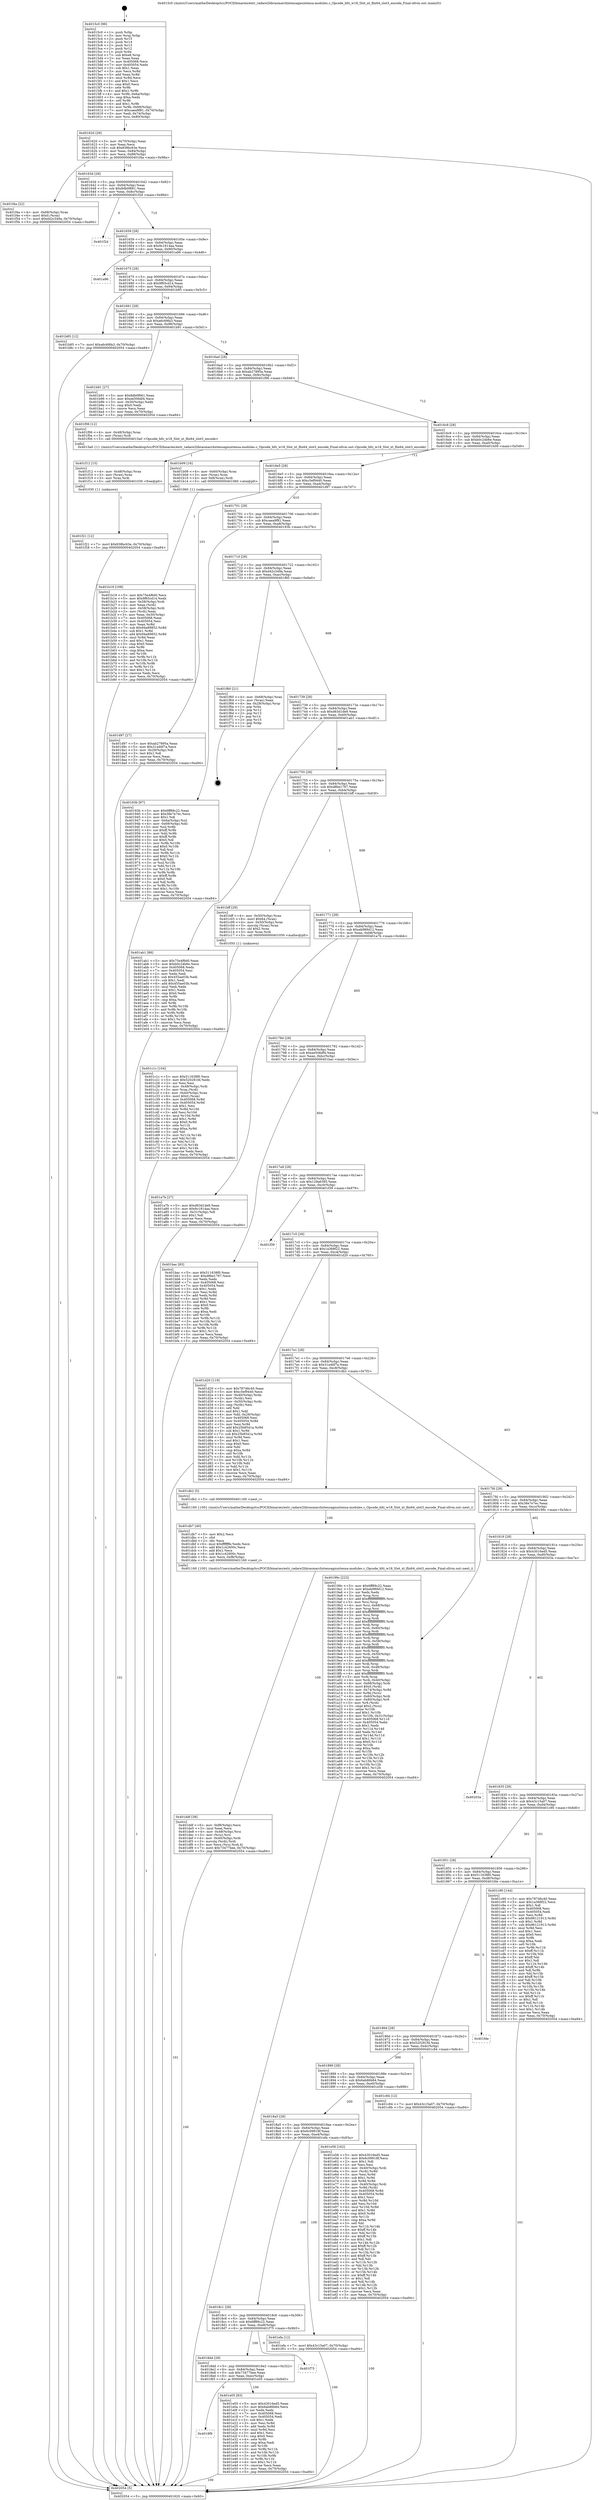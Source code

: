digraph "0x4015c0" {
  label = "0x4015c0 (/mnt/c/Users/mathe/Desktop/tcc/POCII/binaries/extr_radare2librasmarchxtensagnuxtensa-modules.c_Opcode_blti_w18_Slot_xt_flix64_slot3_encode_Final-ollvm.out::main(0))"
  labelloc = "t"
  node[shape=record]

  Entry [label="",width=0.3,height=0.3,shape=circle,fillcolor=black,style=filled]
  "0x401620" [label="{
     0x401620 [29]\l
     | [instrs]\l
     &nbsp;&nbsp;0x401620 \<+3\>: mov -0x70(%rbp),%eax\l
     &nbsp;&nbsp;0x401623 \<+2\>: mov %eax,%ecx\l
     &nbsp;&nbsp;0x401625 \<+6\>: sub $0x838bc63e,%ecx\l
     &nbsp;&nbsp;0x40162b \<+6\>: mov %eax,-0x84(%rbp)\l
     &nbsp;&nbsp;0x401631 \<+6\>: mov %ecx,-0x88(%rbp)\l
     &nbsp;&nbsp;0x401637 \<+6\>: je 0000000000401f4a \<main+0x98a\>\l
  }"]
  "0x401f4a" [label="{
     0x401f4a [22]\l
     | [instrs]\l
     &nbsp;&nbsp;0x401f4a \<+4\>: mov -0x68(%rbp),%rax\l
     &nbsp;&nbsp;0x401f4e \<+6\>: movl $0x0,(%rax)\l
     &nbsp;&nbsp;0x401f54 \<+7\>: movl $0xd42c349a,-0x70(%rbp)\l
     &nbsp;&nbsp;0x401f5b \<+5\>: jmp 0000000000402054 \<main+0xa94\>\l
  }"]
  "0x40163d" [label="{
     0x40163d [28]\l
     | [instrs]\l
     &nbsp;&nbsp;0x40163d \<+5\>: jmp 0000000000401642 \<main+0x82\>\l
     &nbsp;&nbsp;0x401642 \<+6\>: mov -0x84(%rbp),%eax\l
     &nbsp;&nbsp;0x401648 \<+5\>: sub $0x8db0f661,%eax\l
     &nbsp;&nbsp;0x40164d \<+6\>: mov %eax,-0x8c(%rbp)\l
     &nbsp;&nbsp;0x401653 \<+6\>: je 0000000000401f2d \<main+0x96d\>\l
  }"]
  Exit [label="",width=0.3,height=0.3,shape=circle,fillcolor=black,style=filled,peripheries=2]
  "0x401f2d" [label="{
     0x401f2d\l
  }", style=dashed]
  "0x401659" [label="{
     0x401659 [28]\l
     | [instrs]\l
     &nbsp;&nbsp;0x401659 \<+5\>: jmp 000000000040165e \<main+0x9e\>\l
     &nbsp;&nbsp;0x40165e \<+6\>: mov -0x84(%rbp),%eax\l
     &nbsp;&nbsp;0x401664 \<+5\>: sub $0x9c1814aa,%eax\l
     &nbsp;&nbsp;0x401669 \<+6\>: mov %eax,-0x90(%rbp)\l
     &nbsp;&nbsp;0x40166f \<+6\>: je 0000000000401a96 \<main+0x4d6\>\l
  }"]
  "0x401f21" [label="{
     0x401f21 [12]\l
     | [instrs]\l
     &nbsp;&nbsp;0x401f21 \<+7\>: movl $0x838bc63e,-0x70(%rbp)\l
     &nbsp;&nbsp;0x401f28 \<+5\>: jmp 0000000000402054 \<main+0xa94\>\l
  }"]
  "0x401a96" [label="{
     0x401a96\l
  }", style=dashed]
  "0x401675" [label="{
     0x401675 [28]\l
     | [instrs]\l
     &nbsp;&nbsp;0x401675 \<+5\>: jmp 000000000040167a \<main+0xba\>\l
     &nbsp;&nbsp;0x40167a \<+6\>: mov -0x84(%rbp),%eax\l
     &nbsp;&nbsp;0x401680 \<+5\>: sub $0x9f65cd14,%eax\l
     &nbsp;&nbsp;0x401685 \<+6\>: mov %eax,-0x94(%rbp)\l
     &nbsp;&nbsp;0x40168b \<+6\>: je 0000000000401b85 \<main+0x5c5\>\l
  }"]
  "0x401f12" [label="{
     0x401f12 [15]\l
     | [instrs]\l
     &nbsp;&nbsp;0x401f12 \<+4\>: mov -0x48(%rbp),%rax\l
     &nbsp;&nbsp;0x401f16 \<+3\>: mov (%rax),%rax\l
     &nbsp;&nbsp;0x401f19 \<+3\>: mov %rax,%rdi\l
     &nbsp;&nbsp;0x401f1c \<+5\>: call 0000000000401030 \<free@plt\>\l
     | [calls]\l
     &nbsp;&nbsp;0x401030 \{1\} (unknown)\l
  }"]
  "0x401b85" [label="{
     0x401b85 [12]\l
     | [instrs]\l
     &nbsp;&nbsp;0x401b85 \<+7\>: movl $0xa6c69fa3,-0x70(%rbp)\l
     &nbsp;&nbsp;0x401b8c \<+5\>: jmp 0000000000402054 \<main+0xa94\>\l
  }"]
  "0x401691" [label="{
     0x401691 [28]\l
     | [instrs]\l
     &nbsp;&nbsp;0x401691 \<+5\>: jmp 0000000000401696 \<main+0xd6\>\l
     &nbsp;&nbsp;0x401696 \<+6\>: mov -0x84(%rbp),%eax\l
     &nbsp;&nbsp;0x40169c \<+5\>: sub $0xa6c69fa3,%eax\l
     &nbsp;&nbsp;0x4016a1 \<+6\>: mov %eax,-0x98(%rbp)\l
     &nbsp;&nbsp;0x4016a7 \<+6\>: je 0000000000401b91 \<main+0x5d1\>\l
  }"]
  "0x4018f9" [label="{
     0x4018f9\l
  }", style=dashed]
  "0x401b91" [label="{
     0x401b91 [27]\l
     | [instrs]\l
     &nbsp;&nbsp;0x401b91 \<+5\>: mov $0x8db0f661,%eax\l
     &nbsp;&nbsp;0x401b96 \<+5\>: mov $0xee506df4,%ecx\l
     &nbsp;&nbsp;0x401b9b \<+3\>: mov -0x30(%rbp),%edx\l
     &nbsp;&nbsp;0x401b9e \<+3\>: cmp $0x0,%edx\l
     &nbsp;&nbsp;0x401ba1 \<+3\>: cmove %ecx,%eax\l
     &nbsp;&nbsp;0x401ba4 \<+3\>: mov %eax,-0x70(%rbp)\l
     &nbsp;&nbsp;0x401ba7 \<+5\>: jmp 0000000000402054 \<main+0xa94\>\l
  }"]
  "0x4016ad" [label="{
     0x4016ad [28]\l
     | [instrs]\l
     &nbsp;&nbsp;0x4016ad \<+5\>: jmp 00000000004016b2 \<main+0xf2\>\l
     &nbsp;&nbsp;0x4016b2 \<+6\>: mov -0x84(%rbp),%eax\l
     &nbsp;&nbsp;0x4016b8 \<+5\>: sub $0xab27895a,%eax\l
     &nbsp;&nbsp;0x4016bd \<+6\>: mov %eax,-0x9c(%rbp)\l
     &nbsp;&nbsp;0x4016c3 \<+6\>: je 0000000000401f06 \<main+0x946\>\l
  }"]
  "0x401e05" [label="{
     0x401e05 [83]\l
     | [instrs]\l
     &nbsp;&nbsp;0x401e05 \<+5\>: mov $0x43016ed5,%eax\l
     &nbsp;&nbsp;0x401e0a \<+5\>: mov $0x6ab86b84,%ecx\l
     &nbsp;&nbsp;0x401e0f \<+2\>: xor %edx,%edx\l
     &nbsp;&nbsp;0x401e11 \<+7\>: mov 0x405068,%esi\l
     &nbsp;&nbsp;0x401e18 \<+7\>: mov 0x405054,%edi\l
     &nbsp;&nbsp;0x401e1f \<+3\>: sub $0x1,%edx\l
     &nbsp;&nbsp;0x401e22 \<+3\>: mov %esi,%r8d\l
     &nbsp;&nbsp;0x401e25 \<+3\>: add %edx,%r8d\l
     &nbsp;&nbsp;0x401e28 \<+4\>: imul %r8d,%esi\l
     &nbsp;&nbsp;0x401e2c \<+3\>: and $0x1,%esi\l
     &nbsp;&nbsp;0x401e2f \<+3\>: cmp $0x0,%esi\l
     &nbsp;&nbsp;0x401e32 \<+4\>: sete %r9b\l
     &nbsp;&nbsp;0x401e36 \<+3\>: cmp $0xa,%edi\l
     &nbsp;&nbsp;0x401e39 \<+4\>: setl %r10b\l
     &nbsp;&nbsp;0x401e3d \<+3\>: mov %r9b,%r11b\l
     &nbsp;&nbsp;0x401e40 \<+3\>: and %r10b,%r11b\l
     &nbsp;&nbsp;0x401e43 \<+3\>: xor %r10b,%r9b\l
     &nbsp;&nbsp;0x401e46 \<+3\>: or %r9b,%r11b\l
     &nbsp;&nbsp;0x401e49 \<+4\>: test $0x1,%r11b\l
     &nbsp;&nbsp;0x401e4d \<+3\>: cmovne %ecx,%eax\l
     &nbsp;&nbsp;0x401e50 \<+3\>: mov %eax,-0x70(%rbp)\l
     &nbsp;&nbsp;0x401e53 \<+5\>: jmp 0000000000402054 \<main+0xa94\>\l
  }"]
  "0x401f06" [label="{
     0x401f06 [12]\l
     | [instrs]\l
     &nbsp;&nbsp;0x401f06 \<+4\>: mov -0x48(%rbp),%rax\l
     &nbsp;&nbsp;0x401f0a \<+3\>: mov (%rax),%rdi\l
     &nbsp;&nbsp;0x401f0d \<+5\>: call 00000000004015a0 \<Opcode_blti_w18_Slot_xt_flix64_slot3_encode\>\l
     | [calls]\l
     &nbsp;&nbsp;0x4015a0 \{1\} (/mnt/c/Users/mathe/Desktop/tcc/POCII/binaries/extr_radare2librasmarchxtensagnuxtensa-modules.c_Opcode_blti_w18_Slot_xt_flix64_slot3_encode_Final-ollvm.out::Opcode_blti_w18_Slot_xt_flix64_slot3_encode)\l
  }"]
  "0x4016c9" [label="{
     0x4016c9 [28]\l
     | [instrs]\l
     &nbsp;&nbsp;0x4016c9 \<+5\>: jmp 00000000004016ce \<main+0x10e\>\l
     &nbsp;&nbsp;0x4016ce \<+6\>: mov -0x84(%rbp),%eax\l
     &nbsp;&nbsp;0x4016d4 \<+5\>: sub $0xb0c24b6e,%eax\l
     &nbsp;&nbsp;0x4016d9 \<+6\>: mov %eax,-0xa0(%rbp)\l
     &nbsp;&nbsp;0x4016df \<+6\>: je 0000000000401b09 \<main+0x549\>\l
  }"]
  "0x4018dd" [label="{
     0x4018dd [28]\l
     | [instrs]\l
     &nbsp;&nbsp;0x4018dd \<+5\>: jmp 00000000004018e2 \<main+0x322\>\l
     &nbsp;&nbsp;0x4018e2 \<+6\>: mov -0x84(%rbp),%eax\l
     &nbsp;&nbsp;0x4018e8 \<+5\>: sub $0x73477bee,%eax\l
     &nbsp;&nbsp;0x4018ed \<+6\>: mov %eax,-0xec(%rbp)\l
     &nbsp;&nbsp;0x4018f3 \<+6\>: je 0000000000401e05 \<main+0x845\>\l
  }"]
  "0x401b09" [label="{
     0x401b09 [16]\l
     | [instrs]\l
     &nbsp;&nbsp;0x401b09 \<+4\>: mov -0x60(%rbp),%rax\l
     &nbsp;&nbsp;0x401b0d \<+3\>: mov (%rax),%rax\l
     &nbsp;&nbsp;0x401b10 \<+4\>: mov 0x8(%rax),%rdi\l
     &nbsp;&nbsp;0x401b14 \<+5\>: call 0000000000401060 \<atoi@plt\>\l
     | [calls]\l
     &nbsp;&nbsp;0x401060 \{1\} (unknown)\l
  }"]
  "0x4016e5" [label="{
     0x4016e5 [28]\l
     | [instrs]\l
     &nbsp;&nbsp;0x4016e5 \<+5\>: jmp 00000000004016ea \<main+0x12a\>\l
     &nbsp;&nbsp;0x4016ea \<+6\>: mov -0x84(%rbp),%eax\l
     &nbsp;&nbsp;0x4016f0 \<+5\>: sub $0xc5ef9440,%eax\l
     &nbsp;&nbsp;0x4016f5 \<+6\>: mov %eax,-0xa4(%rbp)\l
     &nbsp;&nbsp;0x4016fb \<+6\>: je 0000000000401d97 \<main+0x7d7\>\l
  }"]
  "0x401f75" [label="{
     0x401f75\l
  }", style=dashed]
  "0x401d97" [label="{
     0x401d97 [27]\l
     | [instrs]\l
     &nbsp;&nbsp;0x401d97 \<+5\>: mov $0xab27895a,%eax\l
     &nbsp;&nbsp;0x401d9c \<+5\>: mov $0x31a46f7a,%ecx\l
     &nbsp;&nbsp;0x401da1 \<+3\>: mov -0x29(%rbp),%dl\l
     &nbsp;&nbsp;0x401da4 \<+3\>: test $0x1,%dl\l
     &nbsp;&nbsp;0x401da7 \<+3\>: cmovne %ecx,%eax\l
     &nbsp;&nbsp;0x401daa \<+3\>: mov %eax,-0x70(%rbp)\l
     &nbsp;&nbsp;0x401dad \<+5\>: jmp 0000000000402054 \<main+0xa94\>\l
  }"]
  "0x401701" [label="{
     0x401701 [28]\l
     | [instrs]\l
     &nbsp;&nbsp;0x401701 \<+5\>: jmp 0000000000401706 \<main+0x146\>\l
     &nbsp;&nbsp;0x401706 \<+6\>: mov -0x84(%rbp),%eax\l
     &nbsp;&nbsp;0x40170c \<+5\>: sub $0xcaea9f81,%eax\l
     &nbsp;&nbsp;0x401711 \<+6\>: mov %eax,-0xa8(%rbp)\l
     &nbsp;&nbsp;0x401717 \<+6\>: je 000000000040193b \<main+0x37b\>\l
  }"]
  "0x4018c1" [label="{
     0x4018c1 [28]\l
     | [instrs]\l
     &nbsp;&nbsp;0x4018c1 \<+5\>: jmp 00000000004018c6 \<main+0x306\>\l
     &nbsp;&nbsp;0x4018c6 \<+6\>: mov -0x84(%rbp),%eax\l
     &nbsp;&nbsp;0x4018cc \<+5\>: sub $0x6ff89c22,%eax\l
     &nbsp;&nbsp;0x4018d1 \<+6\>: mov %eax,-0xe8(%rbp)\l
     &nbsp;&nbsp;0x4018d7 \<+6\>: je 0000000000401f75 \<main+0x9b5\>\l
  }"]
  "0x40193b" [label="{
     0x40193b [97]\l
     | [instrs]\l
     &nbsp;&nbsp;0x40193b \<+5\>: mov $0x6ff89c22,%eax\l
     &nbsp;&nbsp;0x401940 \<+5\>: mov $0x38e7e7ec,%ecx\l
     &nbsp;&nbsp;0x401945 \<+2\>: mov $0x1,%dl\l
     &nbsp;&nbsp;0x401947 \<+4\>: mov -0x6a(%rbp),%sil\l
     &nbsp;&nbsp;0x40194b \<+4\>: mov -0x69(%rbp),%dil\l
     &nbsp;&nbsp;0x40194f \<+3\>: mov %sil,%r8b\l
     &nbsp;&nbsp;0x401952 \<+4\>: xor $0xff,%r8b\l
     &nbsp;&nbsp;0x401956 \<+3\>: mov %dil,%r9b\l
     &nbsp;&nbsp;0x401959 \<+4\>: xor $0xff,%r9b\l
     &nbsp;&nbsp;0x40195d \<+3\>: xor $0x0,%dl\l
     &nbsp;&nbsp;0x401960 \<+3\>: mov %r8b,%r10b\l
     &nbsp;&nbsp;0x401963 \<+4\>: and $0x0,%r10b\l
     &nbsp;&nbsp;0x401967 \<+3\>: and %dl,%sil\l
     &nbsp;&nbsp;0x40196a \<+3\>: mov %r9b,%r11b\l
     &nbsp;&nbsp;0x40196d \<+4\>: and $0x0,%r11b\l
     &nbsp;&nbsp;0x401971 \<+3\>: and %dl,%dil\l
     &nbsp;&nbsp;0x401974 \<+3\>: or %sil,%r10b\l
     &nbsp;&nbsp;0x401977 \<+3\>: or %dil,%r11b\l
     &nbsp;&nbsp;0x40197a \<+3\>: xor %r11b,%r10b\l
     &nbsp;&nbsp;0x40197d \<+3\>: or %r9b,%r8b\l
     &nbsp;&nbsp;0x401980 \<+4\>: xor $0xff,%r8b\l
     &nbsp;&nbsp;0x401984 \<+3\>: or $0x0,%dl\l
     &nbsp;&nbsp;0x401987 \<+3\>: and %dl,%r8b\l
     &nbsp;&nbsp;0x40198a \<+3\>: or %r8b,%r10b\l
     &nbsp;&nbsp;0x40198d \<+4\>: test $0x1,%r10b\l
     &nbsp;&nbsp;0x401991 \<+3\>: cmovne %ecx,%eax\l
     &nbsp;&nbsp;0x401994 \<+3\>: mov %eax,-0x70(%rbp)\l
     &nbsp;&nbsp;0x401997 \<+5\>: jmp 0000000000402054 \<main+0xa94\>\l
  }"]
  "0x40171d" [label="{
     0x40171d [28]\l
     | [instrs]\l
     &nbsp;&nbsp;0x40171d \<+5\>: jmp 0000000000401722 \<main+0x162\>\l
     &nbsp;&nbsp;0x401722 \<+6\>: mov -0x84(%rbp),%eax\l
     &nbsp;&nbsp;0x401728 \<+5\>: sub $0xd42c349a,%eax\l
     &nbsp;&nbsp;0x40172d \<+6\>: mov %eax,-0xac(%rbp)\l
     &nbsp;&nbsp;0x401733 \<+6\>: je 0000000000401f60 \<main+0x9a0\>\l
  }"]
  "0x402054" [label="{
     0x402054 [5]\l
     | [instrs]\l
     &nbsp;&nbsp;0x402054 \<+5\>: jmp 0000000000401620 \<main+0x60\>\l
  }"]
  "0x4015c0" [label="{
     0x4015c0 [96]\l
     | [instrs]\l
     &nbsp;&nbsp;0x4015c0 \<+1\>: push %rbp\l
     &nbsp;&nbsp;0x4015c1 \<+3\>: mov %rsp,%rbp\l
     &nbsp;&nbsp;0x4015c4 \<+2\>: push %r15\l
     &nbsp;&nbsp;0x4015c6 \<+2\>: push %r14\l
     &nbsp;&nbsp;0x4015c8 \<+2\>: push %r13\l
     &nbsp;&nbsp;0x4015ca \<+2\>: push %r12\l
     &nbsp;&nbsp;0x4015cc \<+1\>: push %rbx\l
     &nbsp;&nbsp;0x4015cd \<+7\>: sub $0xe8,%rsp\l
     &nbsp;&nbsp;0x4015d4 \<+2\>: xor %eax,%eax\l
     &nbsp;&nbsp;0x4015d6 \<+7\>: mov 0x405068,%ecx\l
     &nbsp;&nbsp;0x4015dd \<+7\>: mov 0x405054,%edx\l
     &nbsp;&nbsp;0x4015e4 \<+3\>: sub $0x1,%eax\l
     &nbsp;&nbsp;0x4015e7 \<+3\>: mov %ecx,%r8d\l
     &nbsp;&nbsp;0x4015ea \<+3\>: add %eax,%r8d\l
     &nbsp;&nbsp;0x4015ed \<+4\>: imul %r8d,%ecx\l
     &nbsp;&nbsp;0x4015f1 \<+3\>: and $0x1,%ecx\l
     &nbsp;&nbsp;0x4015f4 \<+3\>: cmp $0x0,%ecx\l
     &nbsp;&nbsp;0x4015f7 \<+4\>: sete %r9b\l
     &nbsp;&nbsp;0x4015fb \<+4\>: and $0x1,%r9b\l
     &nbsp;&nbsp;0x4015ff \<+4\>: mov %r9b,-0x6a(%rbp)\l
     &nbsp;&nbsp;0x401603 \<+3\>: cmp $0xa,%edx\l
     &nbsp;&nbsp;0x401606 \<+4\>: setl %r9b\l
     &nbsp;&nbsp;0x40160a \<+4\>: and $0x1,%r9b\l
     &nbsp;&nbsp;0x40160e \<+4\>: mov %r9b,-0x69(%rbp)\l
     &nbsp;&nbsp;0x401612 \<+7\>: movl $0xcaea9f81,-0x70(%rbp)\l
     &nbsp;&nbsp;0x401619 \<+3\>: mov %edi,-0x74(%rbp)\l
     &nbsp;&nbsp;0x40161c \<+4\>: mov %rsi,-0x80(%rbp)\l
  }"]
  "0x401efa" [label="{
     0x401efa [12]\l
     | [instrs]\l
     &nbsp;&nbsp;0x401efa \<+7\>: movl $0x43c15a07,-0x70(%rbp)\l
     &nbsp;&nbsp;0x401f01 \<+5\>: jmp 0000000000402054 \<main+0xa94\>\l
  }"]
  "0x401f60" [label="{
     0x401f60 [21]\l
     | [instrs]\l
     &nbsp;&nbsp;0x401f60 \<+4\>: mov -0x68(%rbp),%rax\l
     &nbsp;&nbsp;0x401f64 \<+2\>: mov (%rax),%eax\l
     &nbsp;&nbsp;0x401f66 \<+4\>: lea -0x28(%rbp),%rsp\l
     &nbsp;&nbsp;0x401f6a \<+1\>: pop %rbx\l
     &nbsp;&nbsp;0x401f6b \<+2\>: pop %r12\l
     &nbsp;&nbsp;0x401f6d \<+2\>: pop %r13\l
     &nbsp;&nbsp;0x401f6f \<+2\>: pop %r14\l
     &nbsp;&nbsp;0x401f71 \<+2\>: pop %r15\l
     &nbsp;&nbsp;0x401f73 \<+1\>: pop %rbp\l
     &nbsp;&nbsp;0x401f74 \<+1\>: ret\l
  }"]
  "0x401739" [label="{
     0x401739 [28]\l
     | [instrs]\l
     &nbsp;&nbsp;0x401739 \<+5\>: jmp 000000000040173e \<main+0x17e\>\l
     &nbsp;&nbsp;0x40173e \<+6\>: mov -0x84(%rbp),%eax\l
     &nbsp;&nbsp;0x401744 \<+5\>: sub $0xd63d1de9,%eax\l
     &nbsp;&nbsp;0x401749 \<+6\>: mov %eax,-0xb0(%rbp)\l
     &nbsp;&nbsp;0x40174f \<+6\>: je 0000000000401ab1 \<main+0x4f1\>\l
  }"]
  "0x4018a5" [label="{
     0x4018a5 [28]\l
     | [instrs]\l
     &nbsp;&nbsp;0x4018a5 \<+5\>: jmp 00000000004018aa \<main+0x2ea\>\l
     &nbsp;&nbsp;0x4018aa \<+6\>: mov -0x84(%rbp),%eax\l
     &nbsp;&nbsp;0x4018b0 \<+5\>: sub $0x6c09918f,%eax\l
     &nbsp;&nbsp;0x4018b5 \<+6\>: mov %eax,-0xe4(%rbp)\l
     &nbsp;&nbsp;0x4018bb \<+6\>: je 0000000000401efa \<main+0x93a\>\l
  }"]
  "0x401ab1" [label="{
     0x401ab1 [88]\l
     | [instrs]\l
     &nbsp;&nbsp;0x401ab1 \<+5\>: mov $0x75e4f6d0,%eax\l
     &nbsp;&nbsp;0x401ab6 \<+5\>: mov $0xb0c24b6e,%ecx\l
     &nbsp;&nbsp;0x401abb \<+7\>: mov 0x405068,%edx\l
     &nbsp;&nbsp;0x401ac2 \<+7\>: mov 0x405054,%esi\l
     &nbsp;&nbsp;0x401ac9 \<+2\>: mov %edx,%edi\l
     &nbsp;&nbsp;0x401acb \<+6\>: sub $0x455ae03b,%edi\l
     &nbsp;&nbsp;0x401ad1 \<+3\>: sub $0x1,%edi\l
     &nbsp;&nbsp;0x401ad4 \<+6\>: add $0x455ae03b,%edi\l
     &nbsp;&nbsp;0x401ada \<+3\>: imul %edi,%edx\l
     &nbsp;&nbsp;0x401add \<+3\>: and $0x1,%edx\l
     &nbsp;&nbsp;0x401ae0 \<+3\>: cmp $0x0,%edx\l
     &nbsp;&nbsp;0x401ae3 \<+4\>: sete %r8b\l
     &nbsp;&nbsp;0x401ae7 \<+3\>: cmp $0xa,%esi\l
     &nbsp;&nbsp;0x401aea \<+4\>: setl %r9b\l
     &nbsp;&nbsp;0x401aee \<+3\>: mov %r8b,%r10b\l
     &nbsp;&nbsp;0x401af1 \<+3\>: and %r9b,%r10b\l
     &nbsp;&nbsp;0x401af4 \<+3\>: xor %r9b,%r8b\l
     &nbsp;&nbsp;0x401af7 \<+3\>: or %r8b,%r10b\l
     &nbsp;&nbsp;0x401afa \<+4\>: test $0x1,%r10b\l
     &nbsp;&nbsp;0x401afe \<+3\>: cmovne %ecx,%eax\l
     &nbsp;&nbsp;0x401b01 \<+3\>: mov %eax,-0x70(%rbp)\l
     &nbsp;&nbsp;0x401b04 \<+5\>: jmp 0000000000402054 \<main+0xa94\>\l
  }"]
  "0x401755" [label="{
     0x401755 [28]\l
     | [instrs]\l
     &nbsp;&nbsp;0x401755 \<+5\>: jmp 000000000040175a \<main+0x19a\>\l
     &nbsp;&nbsp;0x40175a \<+6\>: mov -0x84(%rbp),%eax\l
     &nbsp;&nbsp;0x401760 \<+5\>: sub $0xd8be1767,%eax\l
     &nbsp;&nbsp;0x401765 \<+6\>: mov %eax,-0xb4(%rbp)\l
     &nbsp;&nbsp;0x40176b \<+6\>: je 0000000000401bff \<main+0x63f\>\l
  }"]
  "0x401e58" [label="{
     0x401e58 [162]\l
     | [instrs]\l
     &nbsp;&nbsp;0x401e58 \<+5\>: mov $0x43016ed5,%eax\l
     &nbsp;&nbsp;0x401e5d \<+5\>: mov $0x6c09918f,%ecx\l
     &nbsp;&nbsp;0x401e62 \<+2\>: mov $0x1,%dl\l
     &nbsp;&nbsp;0x401e64 \<+2\>: xor %esi,%esi\l
     &nbsp;&nbsp;0x401e66 \<+4\>: mov -0x40(%rbp),%rdi\l
     &nbsp;&nbsp;0x401e6a \<+3\>: mov (%rdi),%r8d\l
     &nbsp;&nbsp;0x401e6d \<+3\>: mov %esi,%r9d\l
     &nbsp;&nbsp;0x401e70 \<+4\>: sub $0x1,%r9d\l
     &nbsp;&nbsp;0x401e74 \<+3\>: sub %r9d,%r8d\l
     &nbsp;&nbsp;0x401e77 \<+4\>: mov -0x40(%rbp),%rdi\l
     &nbsp;&nbsp;0x401e7b \<+3\>: mov %r8d,(%rdi)\l
     &nbsp;&nbsp;0x401e7e \<+8\>: mov 0x405068,%r8d\l
     &nbsp;&nbsp;0x401e86 \<+8\>: mov 0x405054,%r9d\l
     &nbsp;&nbsp;0x401e8e \<+3\>: sub $0x1,%esi\l
     &nbsp;&nbsp;0x401e91 \<+3\>: mov %r8d,%r10d\l
     &nbsp;&nbsp;0x401e94 \<+3\>: add %esi,%r10d\l
     &nbsp;&nbsp;0x401e97 \<+4\>: imul %r10d,%r8d\l
     &nbsp;&nbsp;0x401e9b \<+4\>: and $0x1,%r8d\l
     &nbsp;&nbsp;0x401e9f \<+4\>: cmp $0x0,%r8d\l
     &nbsp;&nbsp;0x401ea3 \<+4\>: sete %r11b\l
     &nbsp;&nbsp;0x401ea7 \<+4\>: cmp $0xa,%r9d\l
     &nbsp;&nbsp;0x401eab \<+3\>: setl %bl\l
     &nbsp;&nbsp;0x401eae \<+3\>: mov %r11b,%r14b\l
     &nbsp;&nbsp;0x401eb1 \<+4\>: xor $0xff,%r14b\l
     &nbsp;&nbsp;0x401eb5 \<+3\>: mov %bl,%r15b\l
     &nbsp;&nbsp;0x401eb8 \<+4\>: xor $0xff,%r15b\l
     &nbsp;&nbsp;0x401ebc \<+3\>: xor $0x1,%dl\l
     &nbsp;&nbsp;0x401ebf \<+3\>: mov %r14b,%r12b\l
     &nbsp;&nbsp;0x401ec2 \<+4\>: and $0xff,%r12b\l
     &nbsp;&nbsp;0x401ec6 \<+3\>: and %dl,%r11b\l
     &nbsp;&nbsp;0x401ec9 \<+3\>: mov %r15b,%r13b\l
     &nbsp;&nbsp;0x401ecc \<+4\>: and $0xff,%r13b\l
     &nbsp;&nbsp;0x401ed0 \<+2\>: and %dl,%bl\l
     &nbsp;&nbsp;0x401ed2 \<+3\>: or %r11b,%r12b\l
     &nbsp;&nbsp;0x401ed5 \<+3\>: or %bl,%r13b\l
     &nbsp;&nbsp;0x401ed8 \<+3\>: xor %r13b,%r12b\l
     &nbsp;&nbsp;0x401edb \<+3\>: or %r15b,%r14b\l
     &nbsp;&nbsp;0x401ede \<+4\>: xor $0xff,%r14b\l
     &nbsp;&nbsp;0x401ee2 \<+3\>: or $0x1,%dl\l
     &nbsp;&nbsp;0x401ee5 \<+3\>: and %dl,%r14b\l
     &nbsp;&nbsp;0x401ee8 \<+3\>: or %r14b,%r12b\l
     &nbsp;&nbsp;0x401eeb \<+4\>: test $0x1,%r12b\l
     &nbsp;&nbsp;0x401eef \<+3\>: cmovne %ecx,%eax\l
     &nbsp;&nbsp;0x401ef2 \<+3\>: mov %eax,-0x70(%rbp)\l
     &nbsp;&nbsp;0x401ef5 \<+5\>: jmp 0000000000402054 \<main+0xa94\>\l
  }"]
  "0x401bff" [label="{
     0x401bff [29]\l
     | [instrs]\l
     &nbsp;&nbsp;0x401bff \<+4\>: mov -0x50(%rbp),%rax\l
     &nbsp;&nbsp;0x401c03 \<+6\>: movl $0x64,(%rax)\l
     &nbsp;&nbsp;0x401c09 \<+4\>: mov -0x50(%rbp),%rax\l
     &nbsp;&nbsp;0x401c0d \<+3\>: movslq (%rax),%rax\l
     &nbsp;&nbsp;0x401c10 \<+4\>: shl $0x2,%rax\l
     &nbsp;&nbsp;0x401c14 \<+3\>: mov %rax,%rdi\l
     &nbsp;&nbsp;0x401c17 \<+5\>: call 0000000000401050 \<malloc@plt\>\l
     | [calls]\l
     &nbsp;&nbsp;0x401050 \{1\} (unknown)\l
  }"]
  "0x401771" [label="{
     0x401771 [28]\l
     | [instrs]\l
     &nbsp;&nbsp;0x401771 \<+5\>: jmp 0000000000401776 \<main+0x1b6\>\l
     &nbsp;&nbsp;0x401776 \<+6\>: mov -0x84(%rbp),%eax\l
     &nbsp;&nbsp;0x40177c \<+5\>: sub $0xeb989d12,%eax\l
     &nbsp;&nbsp;0x401781 \<+6\>: mov %eax,-0xb8(%rbp)\l
     &nbsp;&nbsp;0x401787 \<+6\>: je 0000000000401a7b \<main+0x4bb\>\l
  }"]
  "0x401ddf" [label="{
     0x401ddf [38]\l
     | [instrs]\l
     &nbsp;&nbsp;0x401ddf \<+6\>: mov -0xf8(%rbp),%ecx\l
     &nbsp;&nbsp;0x401de5 \<+3\>: imul %eax,%ecx\l
     &nbsp;&nbsp;0x401de8 \<+4\>: mov -0x48(%rbp),%rsi\l
     &nbsp;&nbsp;0x401dec \<+3\>: mov (%rsi),%rsi\l
     &nbsp;&nbsp;0x401def \<+4\>: mov -0x40(%rbp),%rdi\l
     &nbsp;&nbsp;0x401df3 \<+3\>: movslq (%rdi),%rdi\l
     &nbsp;&nbsp;0x401df6 \<+3\>: mov %ecx,(%rsi,%rdi,4)\l
     &nbsp;&nbsp;0x401df9 \<+7\>: movl $0x73477bee,-0x70(%rbp)\l
     &nbsp;&nbsp;0x401e00 \<+5\>: jmp 0000000000402054 \<main+0xa94\>\l
  }"]
  "0x401a7b" [label="{
     0x401a7b [27]\l
     | [instrs]\l
     &nbsp;&nbsp;0x401a7b \<+5\>: mov $0xd63d1de9,%eax\l
     &nbsp;&nbsp;0x401a80 \<+5\>: mov $0x9c1814aa,%ecx\l
     &nbsp;&nbsp;0x401a85 \<+3\>: mov -0x31(%rbp),%dl\l
     &nbsp;&nbsp;0x401a88 \<+3\>: test $0x1,%dl\l
     &nbsp;&nbsp;0x401a8b \<+3\>: cmovne %ecx,%eax\l
     &nbsp;&nbsp;0x401a8e \<+3\>: mov %eax,-0x70(%rbp)\l
     &nbsp;&nbsp;0x401a91 \<+5\>: jmp 0000000000402054 \<main+0xa94\>\l
  }"]
  "0x40178d" [label="{
     0x40178d [28]\l
     | [instrs]\l
     &nbsp;&nbsp;0x40178d \<+5\>: jmp 0000000000401792 \<main+0x1d2\>\l
     &nbsp;&nbsp;0x401792 \<+6\>: mov -0x84(%rbp),%eax\l
     &nbsp;&nbsp;0x401798 \<+5\>: sub $0xee506df4,%eax\l
     &nbsp;&nbsp;0x40179d \<+6\>: mov %eax,-0xbc(%rbp)\l
     &nbsp;&nbsp;0x4017a3 \<+6\>: je 0000000000401bac \<main+0x5ec\>\l
  }"]
  "0x401db7" [label="{
     0x401db7 [40]\l
     | [instrs]\l
     &nbsp;&nbsp;0x401db7 \<+5\>: mov $0x2,%ecx\l
     &nbsp;&nbsp;0x401dbc \<+1\>: cltd\l
     &nbsp;&nbsp;0x401dbd \<+2\>: idiv %ecx\l
     &nbsp;&nbsp;0x401dbf \<+6\>: imul $0xfffffffe,%edx,%ecx\l
     &nbsp;&nbsp;0x401dc5 \<+6\>: add $0x1c42600c,%ecx\l
     &nbsp;&nbsp;0x401dcb \<+3\>: add $0x1,%ecx\l
     &nbsp;&nbsp;0x401dce \<+6\>: sub $0x1c42600c,%ecx\l
     &nbsp;&nbsp;0x401dd4 \<+6\>: mov %ecx,-0xf8(%rbp)\l
     &nbsp;&nbsp;0x401dda \<+5\>: call 0000000000401160 \<next_i\>\l
     | [calls]\l
     &nbsp;&nbsp;0x401160 \{100\} (/mnt/c/Users/mathe/Desktop/tcc/POCII/binaries/extr_radare2librasmarchxtensagnuxtensa-modules.c_Opcode_blti_w18_Slot_xt_flix64_slot3_encode_Final-ollvm.out::next_i)\l
  }"]
  "0x401bac" [label="{
     0x401bac [83]\l
     | [instrs]\l
     &nbsp;&nbsp;0x401bac \<+5\>: mov $0x511638f0,%eax\l
     &nbsp;&nbsp;0x401bb1 \<+5\>: mov $0xd8be1767,%ecx\l
     &nbsp;&nbsp;0x401bb6 \<+2\>: xor %edx,%edx\l
     &nbsp;&nbsp;0x401bb8 \<+7\>: mov 0x405068,%esi\l
     &nbsp;&nbsp;0x401bbf \<+7\>: mov 0x405054,%edi\l
     &nbsp;&nbsp;0x401bc6 \<+3\>: sub $0x1,%edx\l
     &nbsp;&nbsp;0x401bc9 \<+3\>: mov %esi,%r8d\l
     &nbsp;&nbsp;0x401bcc \<+3\>: add %edx,%r8d\l
     &nbsp;&nbsp;0x401bcf \<+4\>: imul %r8d,%esi\l
     &nbsp;&nbsp;0x401bd3 \<+3\>: and $0x1,%esi\l
     &nbsp;&nbsp;0x401bd6 \<+3\>: cmp $0x0,%esi\l
     &nbsp;&nbsp;0x401bd9 \<+4\>: sete %r9b\l
     &nbsp;&nbsp;0x401bdd \<+3\>: cmp $0xa,%edi\l
     &nbsp;&nbsp;0x401be0 \<+4\>: setl %r10b\l
     &nbsp;&nbsp;0x401be4 \<+3\>: mov %r9b,%r11b\l
     &nbsp;&nbsp;0x401be7 \<+3\>: and %r10b,%r11b\l
     &nbsp;&nbsp;0x401bea \<+3\>: xor %r10b,%r9b\l
     &nbsp;&nbsp;0x401bed \<+3\>: or %r9b,%r11b\l
     &nbsp;&nbsp;0x401bf0 \<+4\>: test $0x1,%r11b\l
     &nbsp;&nbsp;0x401bf4 \<+3\>: cmovne %ecx,%eax\l
     &nbsp;&nbsp;0x401bf7 \<+3\>: mov %eax,-0x70(%rbp)\l
     &nbsp;&nbsp;0x401bfa \<+5\>: jmp 0000000000402054 \<main+0xa94\>\l
  }"]
  "0x4017a9" [label="{
     0x4017a9 [28]\l
     | [instrs]\l
     &nbsp;&nbsp;0x4017a9 \<+5\>: jmp 00000000004017ae \<main+0x1ee\>\l
     &nbsp;&nbsp;0x4017ae \<+6\>: mov -0x84(%rbp),%eax\l
     &nbsp;&nbsp;0x4017b4 \<+5\>: sub $0x129a6395,%eax\l
     &nbsp;&nbsp;0x4017b9 \<+6\>: mov %eax,-0xc0(%rbp)\l
     &nbsp;&nbsp;0x4017bf \<+6\>: je 0000000000401f39 \<main+0x979\>\l
  }"]
  "0x401889" [label="{
     0x401889 [28]\l
     | [instrs]\l
     &nbsp;&nbsp;0x401889 \<+5\>: jmp 000000000040188e \<main+0x2ce\>\l
     &nbsp;&nbsp;0x40188e \<+6\>: mov -0x84(%rbp),%eax\l
     &nbsp;&nbsp;0x401894 \<+5\>: sub $0x6ab86b84,%eax\l
     &nbsp;&nbsp;0x401899 \<+6\>: mov %eax,-0xe0(%rbp)\l
     &nbsp;&nbsp;0x40189f \<+6\>: je 0000000000401e58 \<main+0x898\>\l
  }"]
  "0x401f39" [label="{
     0x401f39\l
  }", style=dashed]
  "0x4017c5" [label="{
     0x4017c5 [28]\l
     | [instrs]\l
     &nbsp;&nbsp;0x4017c5 \<+5\>: jmp 00000000004017ca \<main+0x20a\>\l
     &nbsp;&nbsp;0x4017ca \<+6\>: mov -0x84(%rbp),%eax\l
     &nbsp;&nbsp;0x4017d0 \<+5\>: sub $0x1a368f22,%eax\l
     &nbsp;&nbsp;0x4017d5 \<+6\>: mov %eax,-0xc4(%rbp)\l
     &nbsp;&nbsp;0x4017db \<+6\>: je 0000000000401d20 \<main+0x760\>\l
  }"]
  "0x401c84" [label="{
     0x401c84 [12]\l
     | [instrs]\l
     &nbsp;&nbsp;0x401c84 \<+7\>: movl $0x43c15a07,-0x70(%rbp)\l
     &nbsp;&nbsp;0x401c8b \<+5\>: jmp 0000000000402054 \<main+0xa94\>\l
  }"]
  "0x401d20" [label="{
     0x401d20 [119]\l
     | [instrs]\l
     &nbsp;&nbsp;0x401d20 \<+5\>: mov $0x78746c40,%eax\l
     &nbsp;&nbsp;0x401d25 \<+5\>: mov $0xc5ef9440,%ecx\l
     &nbsp;&nbsp;0x401d2a \<+4\>: mov -0x40(%rbp),%rdx\l
     &nbsp;&nbsp;0x401d2e \<+2\>: mov (%rdx),%esi\l
     &nbsp;&nbsp;0x401d30 \<+4\>: mov -0x50(%rbp),%rdx\l
     &nbsp;&nbsp;0x401d34 \<+2\>: cmp (%rdx),%esi\l
     &nbsp;&nbsp;0x401d36 \<+4\>: setl %dil\l
     &nbsp;&nbsp;0x401d3a \<+4\>: and $0x1,%dil\l
     &nbsp;&nbsp;0x401d3e \<+4\>: mov %dil,-0x29(%rbp)\l
     &nbsp;&nbsp;0x401d42 \<+7\>: mov 0x405068,%esi\l
     &nbsp;&nbsp;0x401d49 \<+8\>: mov 0x405054,%r8d\l
     &nbsp;&nbsp;0x401d51 \<+3\>: mov %esi,%r9d\l
     &nbsp;&nbsp;0x401d54 \<+7\>: add $0x25b8541a,%r9d\l
     &nbsp;&nbsp;0x401d5b \<+4\>: sub $0x1,%r9d\l
     &nbsp;&nbsp;0x401d5f \<+7\>: sub $0x25b8541a,%r9d\l
     &nbsp;&nbsp;0x401d66 \<+4\>: imul %r9d,%esi\l
     &nbsp;&nbsp;0x401d6a \<+3\>: and $0x1,%esi\l
     &nbsp;&nbsp;0x401d6d \<+3\>: cmp $0x0,%esi\l
     &nbsp;&nbsp;0x401d70 \<+4\>: sete %dil\l
     &nbsp;&nbsp;0x401d74 \<+4\>: cmp $0xa,%r8d\l
     &nbsp;&nbsp;0x401d78 \<+4\>: setl %r10b\l
     &nbsp;&nbsp;0x401d7c \<+3\>: mov %dil,%r11b\l
     &nbsp;&nbsp;0x401d7f \<+3\>: and %r10b,%r11b\l
     &nbsp;&nbsp;0x401d82 \<+3\>: xor %r10b,%dil\l
     &nbsp;&nbsp;0x401d85 \<+3\>: or %dil,%r11b\l
     &nbsp;&nbsp;0x401d88 \<+4\>: test $0x1,%r11b\l
     &nbsp;&nbsp;0x401d8c \<+3\>: cmovne %ecx,%eax\l
     &nbsp;&nbsp;0x401d8f \<+3\>: mov %eax,-0x70(%rbp)\l
     &nbsp;&nbsp;0x401d92 \<+5\>: jmp 0000000000402054 \<main+0xa94\>\l
  }"]
  "0x4017e1" [label="{
     0x4017e1 [28]\l
     | [instrs]\l
     &nbsp;&nbsp;0x4017e1 \<+5\>: jmp 00000000004017e6 \<main+0x226\>\l
     &nbsp;&nbsp;0x4017e6 \<+6\>: mov -0x84(%rbp),%eax\l
     &nbsp;&nbsp;0x4017ec \<+5\>: sub $0x31a46f7a,%eax\l
     &nbsp;&nbsp;0x4017f1 \<+6\>: mov %eax,-0xc8(%rbp)\l
     &nbsp;&nbsp;0x4017f7 \<+6\>: je 0000000000401db2 \<main+0x7f2\>\l
  }"]
  "0x40186d" [label="{
     0x40186d [28]\l
     | [instrs]\l
     &nbsp;&nbsp;0x40186d \<+5\>: jmp 0000000000401872 \<main+0x2b2\>\l
     &nbsp;&nbsp;0x401872 \<+6\>: mov -0x84(%rbp),%eax\l
     &nbsp;&nbsp;0x401878 \<+5\>: sub $0x520281fd,%eax\l
     &nbsp;&nbsp;0x40187d \<+6\>: mov %eax,-0xdc(%rbp)\l
     &nbsp;&nbsp;0x401883 \<+6\>: je 0000000000401c84 \<main+0x6c4\>\l
  }"]
  "0x401db2" [label="{
     0x401db2 [5]\l
     | [instrs]\l
     &nbsp;&nbsp;0x401db2 \<+5\>: call 0000000000401160 \<next_i\>\l
     | [calls]\l
     &nbsp;&nbsp;0x401160 \{100\} (/mnt/c/Users/mathe/Desktop/tcc/POCII/binaries/extr_radare2librasmarchxtensagnuxtensa-modules.c_Opcode_blti_w18_Slot_xt_flix64_slot3_encode_Final-ollvm.out::next_i)\l
  }"]
  "0x4017fd" [label="{
     0x4017fd [28]\l
     | [instrs]\l
     &nbsp;&nbsp;0x4017fd \<+5\>: jmp 0000000000401802 \<main+0x242\>\l
     &nbsp;&nbsp;0x401802 \<+6\>: mov -0x84(%rbp),%eax\l
     &nbsp;&nbsp;0x401808 \<+5\>: sub $0x38e7e7ec,%eax\l
     &nbsp;&nbsp;0x40180d \<+6\>: mov %eax,-0xcc(%rbp)\l
     &nbsp;&nbsp;0x401813 \<+6\>: je 000000000040199c \<main+0x3dc\>\l
  }"]
  "0x401fde" [label="{
     0x401fde\l
  }", style=dashed]
  "0x40199c" [label="{
     0x40199c [223]\l
     | [instrs]\l
     &nbsp;&nbsp;0x40199c \<+5\>: mov $0x6ff89c22,%eax\l
     &nbsp;&nbsp;0x4019a1 \<+5\>: mov $0xeb989d12,%ecx\l
     &nbsp;&nbsp;0x4019a6 \<+2\>: xor %edx,%edx\l
     &nbsp;&nbsp;0x4019a8 \<+3\>: mov %rsp,%rsi\l
     &nbsp;&nbsp;0x4019ab \<+4\>: add $0xfffffffffffffff0,%rsi\l
     &nbsp;&nbsp;0x4019af \<+3\>: mov %rsi,%rsp\l
     &nbsp;&nbsp;0x4019b2 \<+4\>: mov %rsi,-0x68(%rbp)\l
     &nbsp;&nbsp;0x4019b6 \<+3\>: mov %rsp,%rsi\l
     &nbsp;&nbsp;0x4019b9 \<+4\>: add $0xfffffffffffffff0,%rsi\l
     &nbsp;&nbsp;0x4019bd \<+3\>: mov %rsi,%rsp\l
     &nbsp;&nbsp;0x4019c0 \<+3\>: mov %rsp,%rdi\l
     &nbsp;&nbsp;0x4019c3 \<+4\>: add $0xfffffffffffffff0,%rdi\l
     &nbsp;&nbsp;0x4019c7 \<+3\>: mov %rdi,%rsp\l
     &nbsp;&nbsp;0x4019ca \<+4\>: mov %rdi,-0x60(%rbp)\l
     &nbsp;&nbsp;0x4019ce \<+3\>: mov %rsp,%rdi\l
     &nbsp;&nbsp;0x4019d1 \<+4\>: add $0xfffffffffffffff0,%rdi\l
     &nbsp;&nbsp;0x4019d5 \<+3\>: mov %rdi,%rsp\l
     &nbsp;&nbsp;0x4019d8 \<+4\>: mov %rdi,-0x58(%rbp)\l
     &nbsp;&nbsp;0x4019dc \<+3\>: mov %rsp,%rdi\l
     &nbsp;&nbsp;0x4019df \<+4\>: add $0xfffffffffffffff0,%rdi\l
     &nbsp;&nbsp;0x4019e3 \<+3\>: mov %rdi,%rsp\l
     &nbsp;&nbsp;0x4019e6 \<+4\>: mov %rdi,-0x50(%rbp)\l
     &nbsp;&nbsp;0x4019ea \<+3\>: mov %rsp,%rdi\l
     &nbsp;&nbsp;0x4019ed \<+4\>: add $0xfffffffffffffff0,%rdi\l
     &nbsp;&nbsp;0x4019f1 \<+3\>: mov %rdi,%rsp\l
     &nbsp;&nbsp;0x4019f4 \<+4\>: mov %rdi,-0x48(%rbp)\l
     &nbsp;&nbsp;0x4019f8 \<+3\>: mov %rsp,%rdi\l
     &nbsp;&nbsp;0x4019fb \<+4\>: add $0xfffffffffffffff0,%rdi\l
     &nbsp;&nbsp;0x4019ff \<+3\>: mov %rdi,%rsp\l
     &nbsp;&nbsp;0x401a02 \<+4\>: mov %rdi,-0x40(%rbp)\l
     &nbsp;&nbsp;0x401a06 \<+4\>: mov -0x68(%rbp),%rdi\l
     &nbsp;&nbsp;0x401a0a \<+6\>: movl $0x0,(%rdi)\l
     &nbsp;&nbsp;0x401a10 \<+4\>: mov -0x74(%rbp),%r8d\l
     &nbsp;&nbsp;0x401a14 \<+3\>: mov %r8d,(%rsi)\l
     &nbsp;&nbsp;0x401a17 \<+4\>: mov -0x60(%rbp),%rdi\l
     &nbsp;&nbsp;0x401a1b \<+4\>: mov -0x80(%rbp),%r9\l
     &nbsp;&nbsp;0x401a1f \<+3\>: mov %r9,(%rdi)\l
     &nbsp;&nbsp;0x401a22 \<+3\>: cmpl $0x2,(%rsi)\l
     &nbsp;&nbsp;0x401a25 \<+4\>: setne %r10b\l
     &nbsp;&nbsp;0x401a29 \<+4\>: and $0x1,%r10b\l
     &nbsp;&nbsp;0x401a2d \<+4\>: mov %r10b,-0x31(%rbp)\l
     &nbsp;&nbsp;0x401a31 \<+8\>: mov 0x405068,%r11d\l
     &nbsp;&nbsp;0x401a39 \<+7\>: mov 0x405054,%ebx\l
     &nbsp;&nbsp;0x401a40 \<+3\>: sub $0x1,%edx\l
     &nbsp;&nbsp;0x401a43 \<+3\>: mov %r11d,%r14d\l
     &nbsp;&nbsp;0x401a46 \<+3\>: add %edx,%r14d\l
     &nbsp;&nbsp;0x401a49 \<+4\>: imul %r14d,%r11d\l
     &nbsp;&nbsp;0x401a4d \<+4\>: and $0x1,%r11d\l
     &nbsp;&nbsp;0x401a51 \<+4\>: cmp $0x0,%r11d\l
     &nbsp;&nbsp;0x401a55 \<+4\>: sete %r10b\l
     &nbsp;&nbsp;0x401a59 \<+3\>: cmp $0xa,%ebx\l
     &nbsp;&nbsp;0x401a5c \<+4\>: setl %r15b\l
     &nbsp;&nbsp;0x401a60 \<+3\>: mov %r10b,%r12b\l
     &nbsp;&nbsp;0x401a63 \<+3\>: and %r15b,%r12b\l
     &nbsp;&nbsp;0x401a66 \<+3\>: xor %r15b,%r10b\l
     &nbsp;&nbsp;0x401a69 \<+3\>: or %r10b,%r12b\l
     &nbsp;&nbsp;0x401a6c \<+4\>: test $0x1,%r12b\l
     &nbsp;&nbsp;0x401a70 \<+3\>: cmovne %ecx,%eax\l
     &nbsp;&nbsp;0x401a73 \<+3\>: mov %eax,-0x70(%rbp)\l
     &nbsp;&nbsp;0x401a76 \<+5\>: jmp 0000000000402054 \<main+0xa94\>\l
  }"]
  "0x401819" [label="{
     0x401819 [28]\l
     | [instrs]\l
     &nbsp;&nbsp;0x401819 \<+5\>: jmp 000000000040181e \<main+0x25e\>\l
     &nbsp;&nbsp;0x40181e \<+6\>: mov -0x84(%rbp),%eax\l
     &nbsp;&nbsp;0x401824 \<+5\>: sub $0x43016ed5,%eax\l
     &nbsp;&nbsp;0x401829 \<+6\>: mov %eax,-0xd0(%rbp)\l
     &nbsp;&nbsp;0x40182f \<+6\>: je 000000000040203a \<main+0xa7a\>\l
  }"]
  "0x401b19" [label="{
     0x401b19 [108]\l
     | [instrs]\l
     &nbsp;&nbsp;0x401b19 \<+5\>: mov $0x75e4f6d0,%ecx\l
     &nbsp;&nbsp;0x401b1e \<+5\>: mov $0x9f65cd14,%edx\l
     &nbsp;&nbsp;0x401b23 \<+4\>: mov -0x58(%rbp),%rdi\l
     &nbsp;&nbsp;0x401b27 \<+2\>: mov %eax,(%rdi)\l
     &nbsp;&nbsp;0x401b29 \<+4\>: mov -0x58(%rbp),%rdi\l
     &nbsp;&nbsp;0x401b2d \<+2\>: mov (%rdi),%eax\l
     &nbsp;&nbsp;0x401b2f \<+3\>: mov %eax,-0x30(%rbp)\l
     &nbsp;&nbsp;0x401b32 \<+7\>: mov 0x405068,%eax\l
     &nbsp;&nbsp;0x401b39 \<+7\>: mov 0x405054,%esi\l
     &nbsp;&nbsp;0x401b40 \<+3\>: mov %eax,%r8d\l
     &nbsp;&nbsp;0x401b43 \<+7\>: sub $0x94a89852,%r8d\l
     &nbsp;&nbsp;0x401b4a \<+4\>: sub $0x1,%r8d\l
     &nbsp;&nbsp;0x401b4e \<+7\>: add $0x94a89852,%r8d\l
     &nbsp;&nbsp;0x401b55 \<+4\>: imul %r8d,%eax\l
     &nbsp;&nbsp;0x401b59 \<+3\>: and $0x1,%eax\l
     &nbsp;&nbsp;0x401b5c \<+3\>: cmp $0x0,%eax\l
     &nbsp;&nbsp;0x401b5f \<+4\>: sete %r9b\l
     &nbsp;&nbsp;0x401b63 \<+3\>: cmp $0xa,%esi\l
     &nbsp;&nbsp;0x401b66 \<+4\>: setl %r10b\l
     &nbsp;&nbsp;0x401b6a \<+3\>: mov %r9b,%r11b\l
     &nbsp;&nbsp;0x401b6d \<+3\>: and %r10b,%r11b\l
     &nbsp;&nbsp;0x401b70 \<+3\>: xor %r10b,%r9b\l
     &nbsp;&nbsp;0x401b73 \<+3\>: or %r9b,%r11b\l
     &nbsp;&nbsp;0x401b76 \<+4\>: test $0x1,%r11b\l
     &nbsp;&nbsp;0x401b7a \<+3\>: cmovne %edx,%ecx\l
     &nbsp;&nbsp;0x401b7d \<+3\>: mov %ecx,-0x70(%rbp)\l
     &nbsp;&nbsp;0x401b80 \<+5\>: jmp 0000000000402054 \<main+0xa94\>\l
  }"]
  "0x401c1c" [label="{
     0x401c1c [104]\l
     | [instrs]\l
     &nbsp;&nbsp;0x401c1c \<+5\>: mov $0x511638f0,%ecx\l
     &nbsp;&nbsp;0x401c21 \<+5\>: mov $0x520281fd,%edx\l
     &nbsp;&nbsp;0x401c26 \<+2\>: xor %esi,%esi\l
     &nbsp;&nbsp;0x401c28 \<+4\>: mov -0x48(%rbp),%rdi\l
     &nbsp;&nbsp;0x401c2c \<+3\>: mov %rax,(%rdi)\l
     &nbsp;&nbsp;0x401c2f \<+4\>: mov -0x40(%rbp),%rax\l
     &nbsp;&nbsp;0x401c33 \<+6\>: movl $0x0,(%rax)\l
     &nbsp;&nbsp;0x401c39 \<+8\>: mov 0x405068,%r8d\l
     &nbsp;&nbsp;0x401c41 \<+8\>: mov 0x405054,%r9d\l
     &nbsp;&nbsp;0x401c49 \<+3\>: sub $0x1,%esi\l
     &nbsp;&nbsp;0x401c4c \<+3\>: mov %r8d,%r10d\l
     &nbsp;&nbsp;0x401c4f \<+3\>: add %esi,%r10d\l
     &nbsp;&nbsp;0x401c52 \<+4\>: imul %r10d,%r8d\l
     &nbsp;&nbsp;0x401c56 \<+4\>: and $0x1,%r8d\l
     &nbsp;&nbsp;0x401c5a \<+4\>: cmp $0x0,%r8d\l
     &nbsp;&nbsp;0x401c5e \<+4\>: sete %r11b\l
     &nbsp;&nbsp;0x401c62 \<+4\>: cmp $0xa,%r9d\l
     &nbsp;&nbsp;0x401c66 \<+3\>: setl %bl\l
     &nbsp;&nbsp;0x401c69 \<+3\>: mov %r11b,%r14b\l
     &nbsp;&nbsp;0x401c6c \<+3\>: and %bl,%r14b\l
     &nbsp;&nbsp;0x401c6f \<+3\>: xor %bl,%r11b\l
     &nbsp;&nbsp;0x401c72 \<+3\>: or %r11b,%r14b\l
     &nbsp;&nbsp;0x401c75 \<+4\>: test $0x1,%r14b\l
     &nbsp;&nbsp;0x401c79 \<+3\>: cmovne %edx,%ecx\l
     &nbsp;&nbsp;0x401c7c \<+3\>: mov %ecx,-0x70(%rbp)\l
     &nbsp;&nbsp;0x401c7f \<+5\>: jmp 0000000000402054 \<main+0xa94\>\l
  }"]
  "0x401851" [label="{
     0x401851 [28]\l
     | [instrs]\l
     &nbsp;&nbsp;0x401851 \<+5\>: jmp 0000000000401856 \<main+0x296\>\l
     &nbsp;&nbsp;0x401856 \<+6\>: mov -0x84(%rbp),%eax\l
     &nbsp;&nbsp;0x40185c \<+5\>: sub $0x511638f0,%eax\l
     &nbsp;&nbsp;0x401861 \<+6\>: mov %eax,-0xd8(%rbp)\l
     &nbsp;&nbsp;0x401867 \<+6\>: je 0000000000401fde \<main+0xa1e\>\l
  }"]
  "0x40203a" [label="{
     0x40203a\l
  }", style=dashed]
  "0x401835" [label="{
     0x401835 [28]\l
     | [instrs]\l
     &nbsp;&nbsp;0x401835 \<+5\>: jmp 000000000040183a \<main+0x27a\>\l
     &nbsp;&nbsp;0x40183a \<+6\>: mov -0x84(%rbp),%eax\l
     &nbsp;&nbsp;0x401840 \<+5\>: sub $0x43c15a07,%eax\l
     &nbsp;&nbsp;0x401845 \<+6\>: mov %eax,-0xd4(%rbp)\l
     &nbsp;&nbsp;0x40184b \<+6\>: je 0000000000401c90 \<main+0x6d0\>\l
  }"]
  "0x401c90" [label="{
     0x401c90 [144]\l
     | [instrs]\l
     &nbsp;&nbsp;0x401c90 \<+5\>: mov $0x78746c40,%eax\l
     &nbsp;&nbsp;0x401c95 \<+5\>: mov $0x1a368f22,%ecx\l
     &nbsp;&nbsp;0x401c9a \<+2\>: mov $0x1,%dl\l
     &nbsp;&nbsp;0x401c9c \<+7\>: mov 0x405068,%esi\l
     &nbsp;&nbsp;0x401ca3 \<+7\>: mov 0x405054,%edi\l
     &nbsp;&nbsp;0x401caa \<+3\>: mov %esi,%r8d\l
     &nbsp;&nbsp;0x401cad \<+7\>: add $0x96121913,%r8d\l
     &nbsp;&nbsp;0x401cb4 \<+4\>: sub $0x1,%r8d\l
     &nbsp;&nbsp;0x401cb8 \<+7\>: sub $0x96121913,%r8d\l
     &nbsp;&nbsp;0x401cbf \<+4\>: imul %r8d,%esi\l
     &nbsp;&nbsp;0x401cc3 \<+3\>: and $0x1,%esi\l
     &nbsp;&nbsp;0x401cc6 \<+3\>: cmp $0x0,%esi\l
     &nbsp;&nbsp;0x401cc9 \<+4\>: sete %r9b\l
     &nbsp;&nbsp;0x401ccd \<+3\>: cmp $0xa,%edi\l
     &nbsp;&nbsp;0x401cd0 \<+4\>: setl %r10b\l
     &nbsp;&nbsp;0x401cd4 \<+3\>: mov %r9b,%r11b\l
     &nbsp;&nbsp;0x401cd7 \<+4\>: xor $0xff,%r11b\l
     &nbsp;&nbsp;0x401cdb \<+3\>: mov %r10b,%bl\l
     &nbsp;&nbsp;0x401cde \<+3\>: xor $0xff,%bl\l
     &nbsp;&nbsp;0x401ce1 \<+3\>: xor $0x1,%dl\l
     &nbsp;&nbsp;0x401ce4 \<+3\>: mov %r11b,%r14b\l
     &nbsp;&nbsp;0x401ce7 \<+4\>: and $0xff,%r14b\l
     &nbsp;&nbsp;0x401ceb \<+3\>: and %dl,%r9b\l
     &nbsp;&nbsp;0x401cee \<+3\>: mov %bl,%r15b\l
     &nbsp;&nbsp;0x401cf1 \<+4\>: and $0xff,%r15b\l
     &nbsp;&nbsp;0x401cf5 \<+3\>: and %dl,%r10b\l
     &nbsp;&nbsp;0x401cf8 \<+3\>: or %r9b,%r14b\l
     &nbsp;&nbsp;0x401cfb \<+3\>: or %r10b,%r15b\l
     &nbsp;&nbsp;0x401cfe \<+3\>: xor %r15b,%r14b\l
     &nbsp;&nbsp;0x401d01 \<+3\>: or %bl,%r11b\l
     &nbsp;&nbsp;0x401d04 \<+4\>: xor $0xff,%r11b\l
     &nbsp;&nbsp;0x401d08 \<+3\>: or $0x1,%dl\l
     &nbsp;&nbsp;0x401d0b \<+3\>: and %dl,%r11b\l
     &nbsp;&nbsp;0x401d0e \<+3\>: or %r11b,%r14b\l
     &nbsp;&nbsp;0x401d11 \<+4\>: test $0x1,%r14b\l
     &nbsp;&nbsp;0x401d15 \<+3\>: cmovne %ecx,%eax\l
     &nbsp;&nbsp;0x401d18 \<+3\>: mov %eax,-0x70(%rbp)\l
     &nbsp;&nbsp;0x401d1b \<+5\>: jmp 0000000000402054 \<main+0xa94\>\l
  }"]
  Entry -> "0x4015c0" [label=" 1"]
  "0x401620" -> "0x401f4a" [label=" 1"]
  "0x401620" -> "0x40163d" [label=" 715"]
  "0x401f60" -> Exit [label=" 1"]
  "0x40163d" -> "0x401f2d" [label=" 0"]
  "0x40163d" -> "0x401659" [label=" 715"]
  "0x401f4a" -> "0x402054" [label=" 1"]
  "0x401659" -> "0x401a96" [label=" 0"]
  "0x401659" -> "0x401675" [label=" 715"]
  "0x401f21" -> "0x402054" [label=" 1"]
  "0x401675" -> "0x401b85" [label=" 1"]
  "0x401675" -> "0x401691" [label=" 714"]
  "0x401f12" -> "0x401f21" [label=" 1"]
  "0x401691" -> "0x401b91" [label=" 1"]
  "0x401691" -> "0x4016ad" [label=" 713"]
  "0x401f06" -> "0x401f12" [label=" 1"]
  "0x4016ad" -> "0x401f06" [label=" 1"]
  "0x4016ad" -> "0x4016c9" [label=" 712"]
  "0x401efa" -> "0x402054" [label=" 100"]
  "0x4016c9" -> "0x401b09" [label=" 1"]
  "0x4016c9" -> "0x4016e5" [label=" 711"]
  "0x401e05" -> "0x402054" [label=" 100"]
  "0x4016e5" -> "0x401d97" [label=" 101"]
  "0x4016e5" -> "0x401701" [label=" 610"]
  "0x4018dd" -> "0x4018f9" [label=" 0"]
  "0x401701" -> "0x40193b" [label=" 1"]
  "0x401701" -> "0x40171d" [label=" 609"]
  "0x40193b" -> "0x402054" [label=" 1"]
  "0x4015c0" -> "0x401620" [label=" 1"]
  "0x402054" -> "0x401620" [label=" 715"]
  "0x401e58" -> "0x402054" [label=" 100"]
  "0x40171d" -> "0x401f60" [label=" 1"]
  "0x40171d" -> "0x401739" [label=" 608"]
  "0x4018c1" -> "0x4018dd" [label=" 100"]
  "0x401739" -> "0x401ab1" [label=" 1"]
  "0x401739" -> "0x401755" [label=" 607"]
  "0x4018dd" -> "0x401e05" [label=" 100"]
  "0x401755" -> "0x401bff" [label=" 1"]
  "0x401755" -> "0x401771" [label=" 606"]
  "0x4018a5" -> "0x4018c1" [label=" 100"]
  "0x401771" -> "0x401a7b" [label=" 1"]
  "0x401771" -> "0x40178d" [label=" 605"]
  "0x4018c1" -> "0x401f75" [label=" 0"]
  "0x40178d" -> "0x401bac" [label=" 1"]
  "0x40178d" -> "0x4017a9" [label=" 604"]
  "0x401889" -> "0x4018a5" [label=" 200"]
  "0x4017a9" -> "0x401f39" [label=" 0"]
  "0x4017a9" -> "0x4017c5" [label=" 604"]
  "0x401889" -> "0x401e58" [label=" 100"]
  "0x4017c5" -> "0x401d20" [label=" 101"]
  "0x4017c5" -> "0x4017e1" [label=" 503"]
  "0x4018a5" -> "0x401efa" [label=" 100"]
  "0x4017e1" -> "0x401db2" [label=" 100"]
  "0x4017e1" -> "0x4017fd" [label=" 403"]
  "0x401db7" -> "0x401ddf" [label=" 100"]
  "0x4017fd" -> "0x40199c" [label=" 1"]
  "0x4017fd" -> "0x401819" [label=" 402"]
  "0x40199c" -> "0x402054" [label=" 1"]
  "0x401a7b" -> "0x402054" [label=" 1"]
  "0x401ab1" -> "0x402054" [label=" 1"]
  "0x401b09" -> "0x401b19" [label=" 1"]
  "0x401b19" -> "0x402054" [label=" 1"]
  "0x401b85" -> "0x402054" [label=" 1"]
  "0x401b91" -> "0x402054" [label=" 1"]
  "0x401bac" -> "0x402054" [label=" 1"]
  "0x401bff" -> "0x401c1c" [label=" 1"]
  "0x401c1c" -> "0x402054" [label=" 1"]
  "0x401db2" -> "0x401db7" [label=" 100"]
  "0x401819" -> "0x40203a" [label=" 0"]
  "0x401819" -> "0x401835" [label=" 402"]
  "0x401d20" -> "0x402054" [label=" 101"]
  "0x401835" -> "0x401c90" [label=" 101"]
  "0x401835" -> "0x401851" [label=" 301"]
  "0x401d97" -> "0x402054" [label=" 101"]
  "0x401851" -> "0x401fde" [label=" 0"]
  "0x401851" -> "0x40186d" [label=" 301"]
  "0x401ddf" -> "0x402054" [label=" 100"]
  "0x40186d" -> "0x401c84" [label=" 1"]
  "0x40186d" -> "0x401889" [label=" 300"]
  "0x401c84" -> "0x402054" [label=" 1"]
  "0x401c90" -> "0x402054" [label=" 101"]
}
